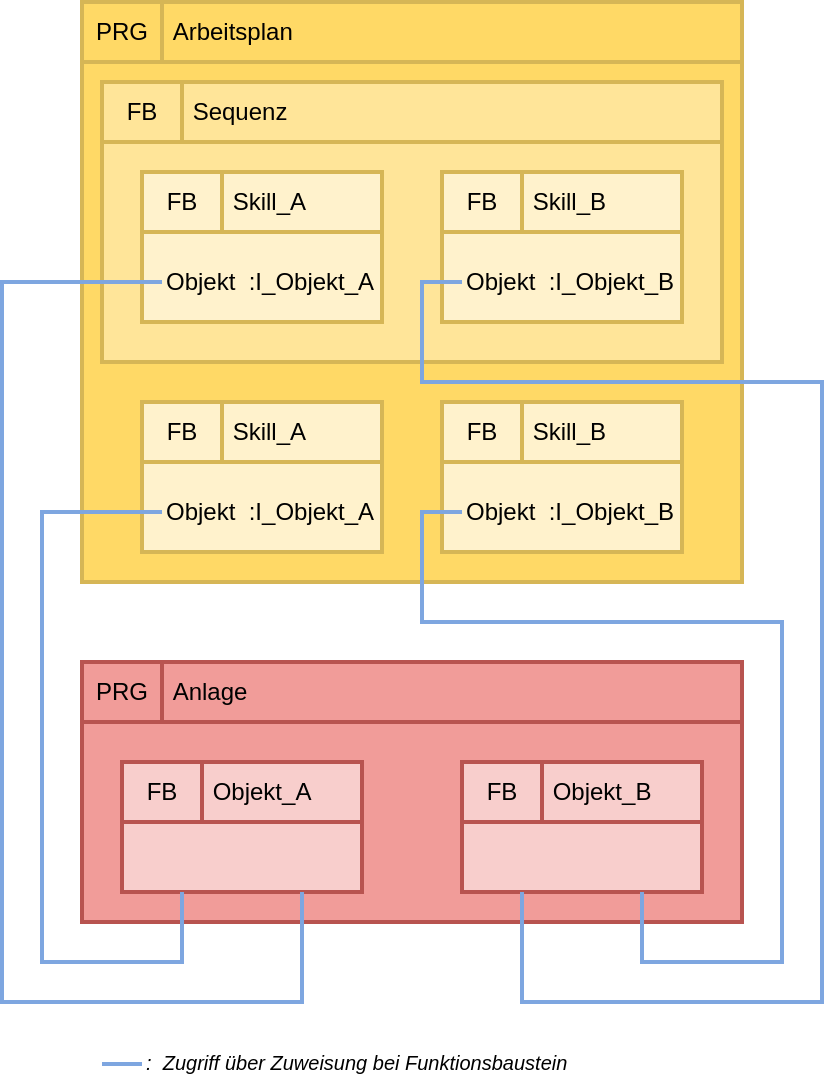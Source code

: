 <mxfile version="25.0.3">
  <diagram id="qWoZtszGCGbX-GDGmsXM" name="Seite-1">
    <mxGraphModel dx="1434" dy="772" grid="1" gridSize="10" guides="1" tooltips="1" connect="1" arrows="1" fold="1" page="1" pageScale="1" pageWidth="827" pageHeight="1169" math="0" shadow="0">
      <root>
        <mxCell id="0" />
        <mxCell id="1" parent="0" />
        <mxCell id="MoHqVfkZhLal7PyIShx0-30" value="&amp;nbsp;Arbeitsplan" style="rounded=0;whiteSpace=wrap;html=1;fillColor=#FFD966;strokeColor=#d6b656;align=left;strokeWidth=2;" vertex="1" parent="1">
          <mxGeometry x="260" y="300" width="290" height="30" as="geometry" />
        </mxCell>
        <mxCell id="MoHqVfkZhLal7PyIShx0-31" value="" style="rounded=0;whiteSpace=wrap;html=1;fillColor=#FFD966;strokeColor=#d6b656;strokeWidth=2;" vertex="1" parent="1">
          <mxGeometry x="220" y="330" width="330" height="260" as="geometry" />
        </mxCell>
        <mxCell id="MoHqVfkZhLal7PyIShx0-32" value="PRG" style="rounded=0;whiteSpace=wrap;html=1;fillColor=#FFD966;strokeColor=#d6b656;strokeWidth=2;" vertex="1" parent="1">
          <mxGeometry x="220" y="300" width="40" height="30" as="geometry" />
        </mxCell>
        <mxCell id="MoHqVfkZhLal7PyIShx0-10" value="" style="group" vertex="1" connectable="0" parent="1">
          <mxGeometry x="220" y="630" width="330" height="130" as="geometry" />
        </mxCell>
        <mxCell id="MoHqVfkZhLal7PyIShx0-1" value="&amp;nbsp;Anlage" style="rounded=0;whiteSpace=wrap;html=1;fillColor=#F19C99;strokeColor=#b85450;align=left;strokeWidth=2;" vertex="1" parent="MoHqVfkZhLal7PyIShx0-10">
          <mxGeometry x="40" width="290" height="30" as="geometry" />
        </mxCell>
        <mxCell id="MoHqVfkZhLal7PyIShx0-2" value="" style="rounded=0;whiteSpace=wrap;html=1;fillColor=#F19C99;strokeColor=#b85450;strokeWidth=2;" vertex="1" parent="MoHqVfkZhLal7PyIShx0-10">
          <mxGeometry y="30" width="330" height="100" as="geometry" />
        </mxCell>
        <mxCell id="MoHqVfkZhLal7PyIShx0-3" value="PRG" style="rounded=0;whiteSpace=wrap;html=1;fillColor=#F19C99;strokeColor=#b85450;strokeWidth=2;" vertex="1" parent="MoHqVfkZhLal7PyIShx0-10">
          <mxGeometry width="40" height="30" as="geometry" />
        </mxCell>
        <mxCell id="MoHqVfkZhLal7PyIShx0-4" value="&amp;nbsp;Objekt_A" style="rounded=0;whiteSpace=wrap;html=1;fillColor=#F8CECC;strokeColor=#b85450;align=left;strokeWidth=2;" vertex="1" parent="MoHqVfkZhLal7PyIShx0-10">
          <mxGeometry x="60" y="50" width="80" height="30" as="geometry" />
        </mxCell>
        <mxCell id="MoHqVfkZhLal7PyIShx0-5" value="" style="rounded=0;whiteSpace=wrap;html=1;fillColor=#F8CECC;strokeColor=#b85450;strokeWidth=2;" vertex="1" parent="MoHqVfkZhLal7PyIShx0-10">
          <mxGeometry x="20" y="80" width="120" height="35" as="geometry" />
        </mxCell>
        <mxCell id="MoHqVfkZhLal7PyIShx0-6" value="FB" style="rounded=0;whiteSpace=wrap;html=1;fillColor=#F8CECC;strokeColor=#b85450;strokeWidth=2;" vertex="1" parent="MoHqVfkZhLal7PyIShx0-10">
          <mxGeometry x="20" y="50" width="40" height="30" as="geometry" />
        </mxCell>
        <mxCell id="MoHqVfkZhLal7PyIShx0-7" value="&amp;nbsp;Objekt_B" style="rounded=0;whiteSpace=wrap;html=1;fillColor=#F8CECC;strokeColor=#b85450;align=left;strokeWidth=2;" vertex="1" parent="MoHqVfkZhLal7PyIShx0-10">
          <mxGeometry x="230" y="50" width="80" height="30" as="geometry" />
        </mxCell>
        <mxCell id="MoHqVfkZhLal7PyIShx0-8" value="" style="rounded=0;whiteSpace=wrap;html=1;fillColor=#F8CECC;strokeColor=#b85450;strokeWidth=2;" vertex="1" parent="MoHqVfkZhLal7PyIShx0-10">
          <mxGeometry x="190" y="80" width="120" height="35" as="geometry" />
        </mxCell>
        <mxCell id="MoHqVfkZhLal7PyIShx0-9" value="FB" style="rounded=0;whiteSpace=wrap;html=1;fillColor=#F8CECC;strokeColor=#b85450;strokeWidth=2;" vertex="1" parent="MoHqVfkZhLal7PyIShx0-10">
          <mxGeometry x="190" y="50" width="40" height="30" as="geometry" />
        </mxCell>
        <mxCell id="MoHqVfkZhLal7PyIShx0-19" value="&amp;nbsp;Sequenz" style="rounded=0;whiteSpace=wrap;html=1;fillColor=#FFE599;strokeColor=#d6b656;align=left;strokeWidth=2;" vertex="1" parent="1">
          <mxGeometry x="270" y="340" width="270" height="30" as="geometry" />
        </mxCell>
        <mxCell id="MoHqVfkZhLal7PyIShx0-20" value="" style="rounded=0;whiteSpace=wrap;html=1;fillColor=#FFE599;strokeColor=#d6b656;strokeWidth=2;" vertex="1" parent="1">
          <mxGeometry x="230" y="370" width="310" height="110" as="geometry" />
        </mxCell>
        <mxCell id="MoHqVfkZhLal7PyIShx0-21" value="FB" style="rounded=0;whiteSpace=wrap;html=1;fillColor=#FFE599;strokeColor=#d6b656;strokeWidth=2;" vertex="1" parent="1">
          <mxGeometry x="230" y="340" width="40" height="30" as="geometry" />
        </mxCell>
        <mxCell id="MoHqVfkZhLal7PyIShx0-22" value="&amp;nbsp;Skill_A" style="rounded=0;whiteSpace=wrap;html=1;fillColor=#FFF2CC;strokeColor=#d6b656;align=left;strokeWidth=2;" vertex="1" parent="1">
          <mxGeometry x="290" y="385" width="80" height="30" as="geometry" />
        </mxCell>
        <mxCell id="MoHqVfkZhLal7PyIShx0-23" value="" style="rounded=0;whiteSpace=wrap;html=1;fillColor=#FFF2CC;strokeColor=#d6b656;strokeWidth=2;" vertex="1" parent="1">
          <mxGeometry x="250" y="415" width="120" height="45" as="geometry" />
        </mxCell>
        <mxCell id="MoHqVfkZhLal7PyIShx0-24" value="FB" style="rounded=0;whiteSpace=wrap;html=1;fillColor=#FFF2CC;strokeColor=#d6b656;strokeWidth=2;" vertex="1" parent="1">
          <mxGeometry x="250" y="385" width="40" height="30" as="geometry" />
        </mxCell>
        <mxCell id="MoHqVfkZhLal7PyIShx0-25" value="&amp;nbsp;Skill_B" style="rounded=0;whiteSpace=wrap;html=1;fillColor=#FFF2CC;strokeColor=#d6b656;align=left;strokeWidth=2;" vertex="1" parent="1">
          <mxGeometry x="440" y="385" width="80" height="30" as="geometry" />
        </mxCell>
        <mxCell id="MoHqVfkZhLal7PyIShx0-26" value="" style="rounded=0;whiteSpace=wrap;html=1;fillColor=#FFF2CC;strokeColor=#d6b656;strokeWidth=2;" vertex="1" parent="1">
          <mxGeometry x="400" y="415" width="120" height="45" as="geometry" />
        </mxCell>
        <mxCell id="MoHqVfkZhLal7PyIShx0-27" value="FB" style="rounded=0;whiteSpace=wrap;html=1;fillColor=#FFF2CC;strokeColor=#d6b656;strokeWidth=2;" vertex="1" parent="1">
          <mxGeometry x="400" y="385" width="40" height="30" as="geometry" />
        </mxCell>
        <mxCell id="MoHqVfkZhLal7PyIShx0-49" style="edgeStyle=orthogonalEdgeStyle;rounded=0;orthogonalLoop=1;jettySize=auto;html=1;entryX=0.75;entryY=1;entryDx=0;entryDy=0;strokeWidth=2;endArrow=none;endFill=0;strokeColor=#7EA6E0;" edge="1" parent="1" source="MoHqVfkZhLal7PyIShx0-28" target="MoHqVfkZhLal7PyIShx0-5">
          <mxGeometry relative="1" as="geometry">
            <Array as="points">
              <mxPoint x="180" y="440" />
              <mxPoint x="180" y="800" />
              <mxPoint x="330" y="800" />
            </Array>
          </mxGeometry>
        </mxCell>
        <mxCell id="MoHqVfkZhLal7PyIShx0-28" value="Objekt&amp;nbsp; :I_Objekt_A" style="text;html=1;align=left;verticalAlign=middle;whiteSpace=wrap;rounded=0;" vertex="1" parent="1">
          <mxGeometry x="260" y="425" width="120" height="30" as="geometry" />
        </mxCell>
        <mxCell id="MoHqVfkZhLal7PyIShx0-55" style="edgeStyle=orthogonalEdgeStyle;rounded=0;orthogonalLoop=1;jettySize=auto;html=1;entryX=0.25;entryY=1;entryDx=0;entryDy=0;strokeWidth=2;endArrow=none;endFill=0;strokeColor=#7EA6E0;" edge="1" parent="1" source="MoHqVfkZhLal7PyIShx0-29" target="MoHqVfkZhLal7PyIShx0-8">
          <mxGeometry relative="1" as="geometry">
            <Array as="points">
              <mxPoint x="390" y="440" />
              <mxPoint x="390" y="490" />
              <mxPoint x="590" y="490" />
              <mxPoint x="590" y="800" />
              <mxPoint x="440" y="800" />
            </Array>
          </mxGeometry>
        </mxCell>
        <mxCell id="MoHqVfkZhLal7PyIShx0-29" value="Objekt&amp;nbsp; :I_Objekt_B" style="text;html=1;align=left;verticalAlign=middle;whiteSpace=wrap;rounded=0;" vertex="1" parent="1">
          <mxGeometry x="410" y="425" width="110" height="30" as="geometry" />
        </mxCell>
        <mxCell id="MoHqVfkZhLal7PyIShx0-36" value="&amp;nbsp;Skill_A" style="rounded=0;whiteSpace=wrap;html=1;fillColor=#FFF2CC;strokeColor=#d6b656;align=left;strokeWidth=2;" vertex="1" parent="1">
          <mxGeometry x="290" y="500" width="80" height="30" as="geometry" />
        </mxCell>
        <mxCell id="MoHqVfkZhLal7PyIShx0-37" value="" style="rounded=0;whiteSpace=wrap;html=1;fillColor=#FFF2CC;strokeColor=#d6b656;strokeWidth=2;" vertex="1" parent="1">
          <mxGeometry x="250" y="530" width="120" height="45" as="geometry" />
        </mxCell>
        <mxCell id="MoHqVfkZhLal7PyIShx0-38" value="FB" style="rounded=0;whiteSpace=wrap;html=1;fillColor=#FFF2CC;strokeColor=#d6b656;strokeWidth=2;" vertex="1" parent="1">
          <mxGeometry x="250" y="500" width="40" height="30" as="geometry" />
        </mxCell>
        <mxCell id="MoHqVfkZhLal7PyIShx0-39" value="Objekt&amp;nbsp; :I_Objekt_A" style="text;html=1;align=left;verticalAlign=middle;whiteSpace=wrap;rounded=0;" vertex="1" parent="1">
          <mxGeometry x="260" y="540" width="120" height="30" as="geometry" />
        </mxCell>
        <mxCell id="MoHqVfkZhLal7PyIShx0-45" style="edgeStyle=orthogonalEdgeStyle;rounded=0;orthogonalLoop=1;jettySize=auto;html=1;entryX=0.25;entryY=1;entryDx=0;entryDy=0;fillColor=#dae8fc;strokeColor=#7EA6E0;strokeWidth=2;endArrow=none;endFill=0;" edge="1" parent="1" source="MoHqVfkZhLal7PyIShx0-39" target="MoHqVfkZhLal7PyIShx0-5">
          <mxGeometry relative="1" as="geometry">
            <mxPoint x="240" y="555" as="sourcePoint" />
            <mxPoint x="270" y="745" as="targetPoint" />
            <Array as="points">
              <mxPoint x="200" y="555" />
              <mxPoint x="200" y="780" />
              <mxPoint x="270" y="780" />
            </Array>
          </mxGeometry>
        </mxCell>
        <mxCell id="MoHqVfkZhLal7PyIShx0-51" value="&amp;nbsp;Skill_B" style="rounded=0;whiteSpace=wrap;html=1;fillColor=#FFF2CC;strokeColor=#d6b656;align=left;strokeWidth=2;" vertex="1" parent="1">
          <mxGeometry x="440" y="500" width="80" height="30" as="geometry" />
        </mxCell>
        <mxCell id="MoHqVfkZhLal7PyIShx0-52" value="" style="rounded=0;whiteSpace=wrap;html=1;fillColor=#FFF2CC;strokeColor=#d6b656;strokeWidth=2;" vertex="1" parent="1">
          <mxGeometry x="400" y="530" width="120" height="45" as="geometry" />
        </mxCell>
        <mxCell id="MoHqVfkZhLal7PyIShx0-53" value="FB" style="rounded=0;whiteSpace=wrap;html=1;fillColor=#FFF2CC;strokeColor=#d6b656;strokeWidth=2;" vertex="1" parent="1">
          <mxGeometry x="400" y="500" width="40" height="30" as="geometry" />
        </mxCell>
        <mxCell id="MoHqVfkZhLal7PyIShx0-56" style="edgeStyle=orthogonalEdgeStyle;rounded=0;orthogonalLoop=1;jettySize=auto;html=1;entryX=0.75;entryY=1;entryDx=0;entryDy=0;endArrow=none;endFill=0;strokeWidth=2;strokeColor=#7EA6E0;" edge="1" parent="1" source="MoHqVfkZhLal7PyIShx0-54" target="MoHqVfkZhLal7PyIShx0-8">
          <mxGeometry relative="1" as="geometry">
            <Array as="points">
              <mxPoint x="390" y="555" />
              <mxPoint x="390" y="610" />
              <mxPoint x="570" y="610" />
              <mxPoint x="570" y="780" />
              <mxPoint x="500" y="780" />
            </Array>
          </mxGeometry>
        </mxCell>
        <mxCell id="MoHqVfkZhLal7PyIShx0-54" value="Objekt&amp;nbsp; :I_Objekt_B" style="text;html=1;align=left;verticalAlign=middle;whiteSpace=wrap;rounded=0;" vertex="1" parent="1">
          <mxGeometry x="410" y="540" width="110" height="30" as="geometry" />
        </mxCell>
        <mxCell id="MoHqVfkZhLal7PyIShx0-57" value="" style="endArrow=none;html=1;rounded=0;strokeWidth=2;strokeColor=#7EA6E0;" edge="1" parent="1">
          <mxGeometry width="50" height="50" relative="1" as="geometry">
            <mxPoint x="230" y="831" as="sourcePoint" />
            <mxPoint x="250" y="831" as="targetPoint" />
          </mxGeometry>
        </mxCell>
        <mxCell id="MoHqVfkZhLal7PyIShx0-58" value="&lt;font style=&quot;font-size: 10px;&quot;&gt;&lt;i&gt;:&amp;nbsp; Zugriff über Zuweisung bei Funktionsbaustein&lt;/i&gt;&lt;/font&gt;" style="text;html=1;align=left;verticalAlign=middle;whiteSpace=wrap;rounded=0;" vertex="1" parent="1">
          <mxGeometry x="250" y="820" width="250" height="20" as="geometry" />
        </mxCell>
      </root>
    </mxGraphModel>
  </diagram>
</mxfile>
